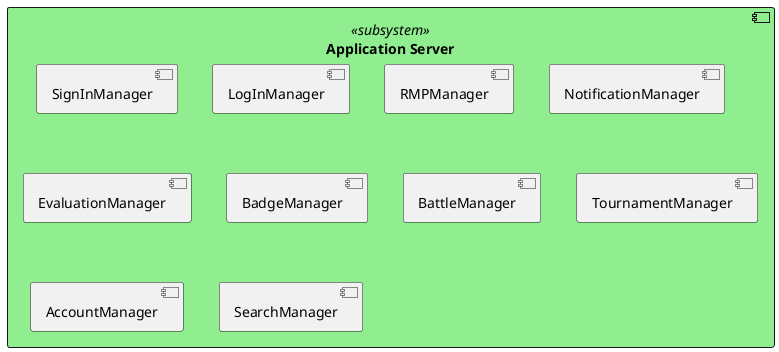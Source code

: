 @startuml

component "Application Server" <<subsystem>> #LightGreen{
    component SignInManager
    component LogInManager
    component RMPManager
    component NotificationManager
    component EvaluationManager
    component BadgeManager
    component BattleManager
    component TournamentManager
    component AccountManager
    component SearchManager
}

@enduml